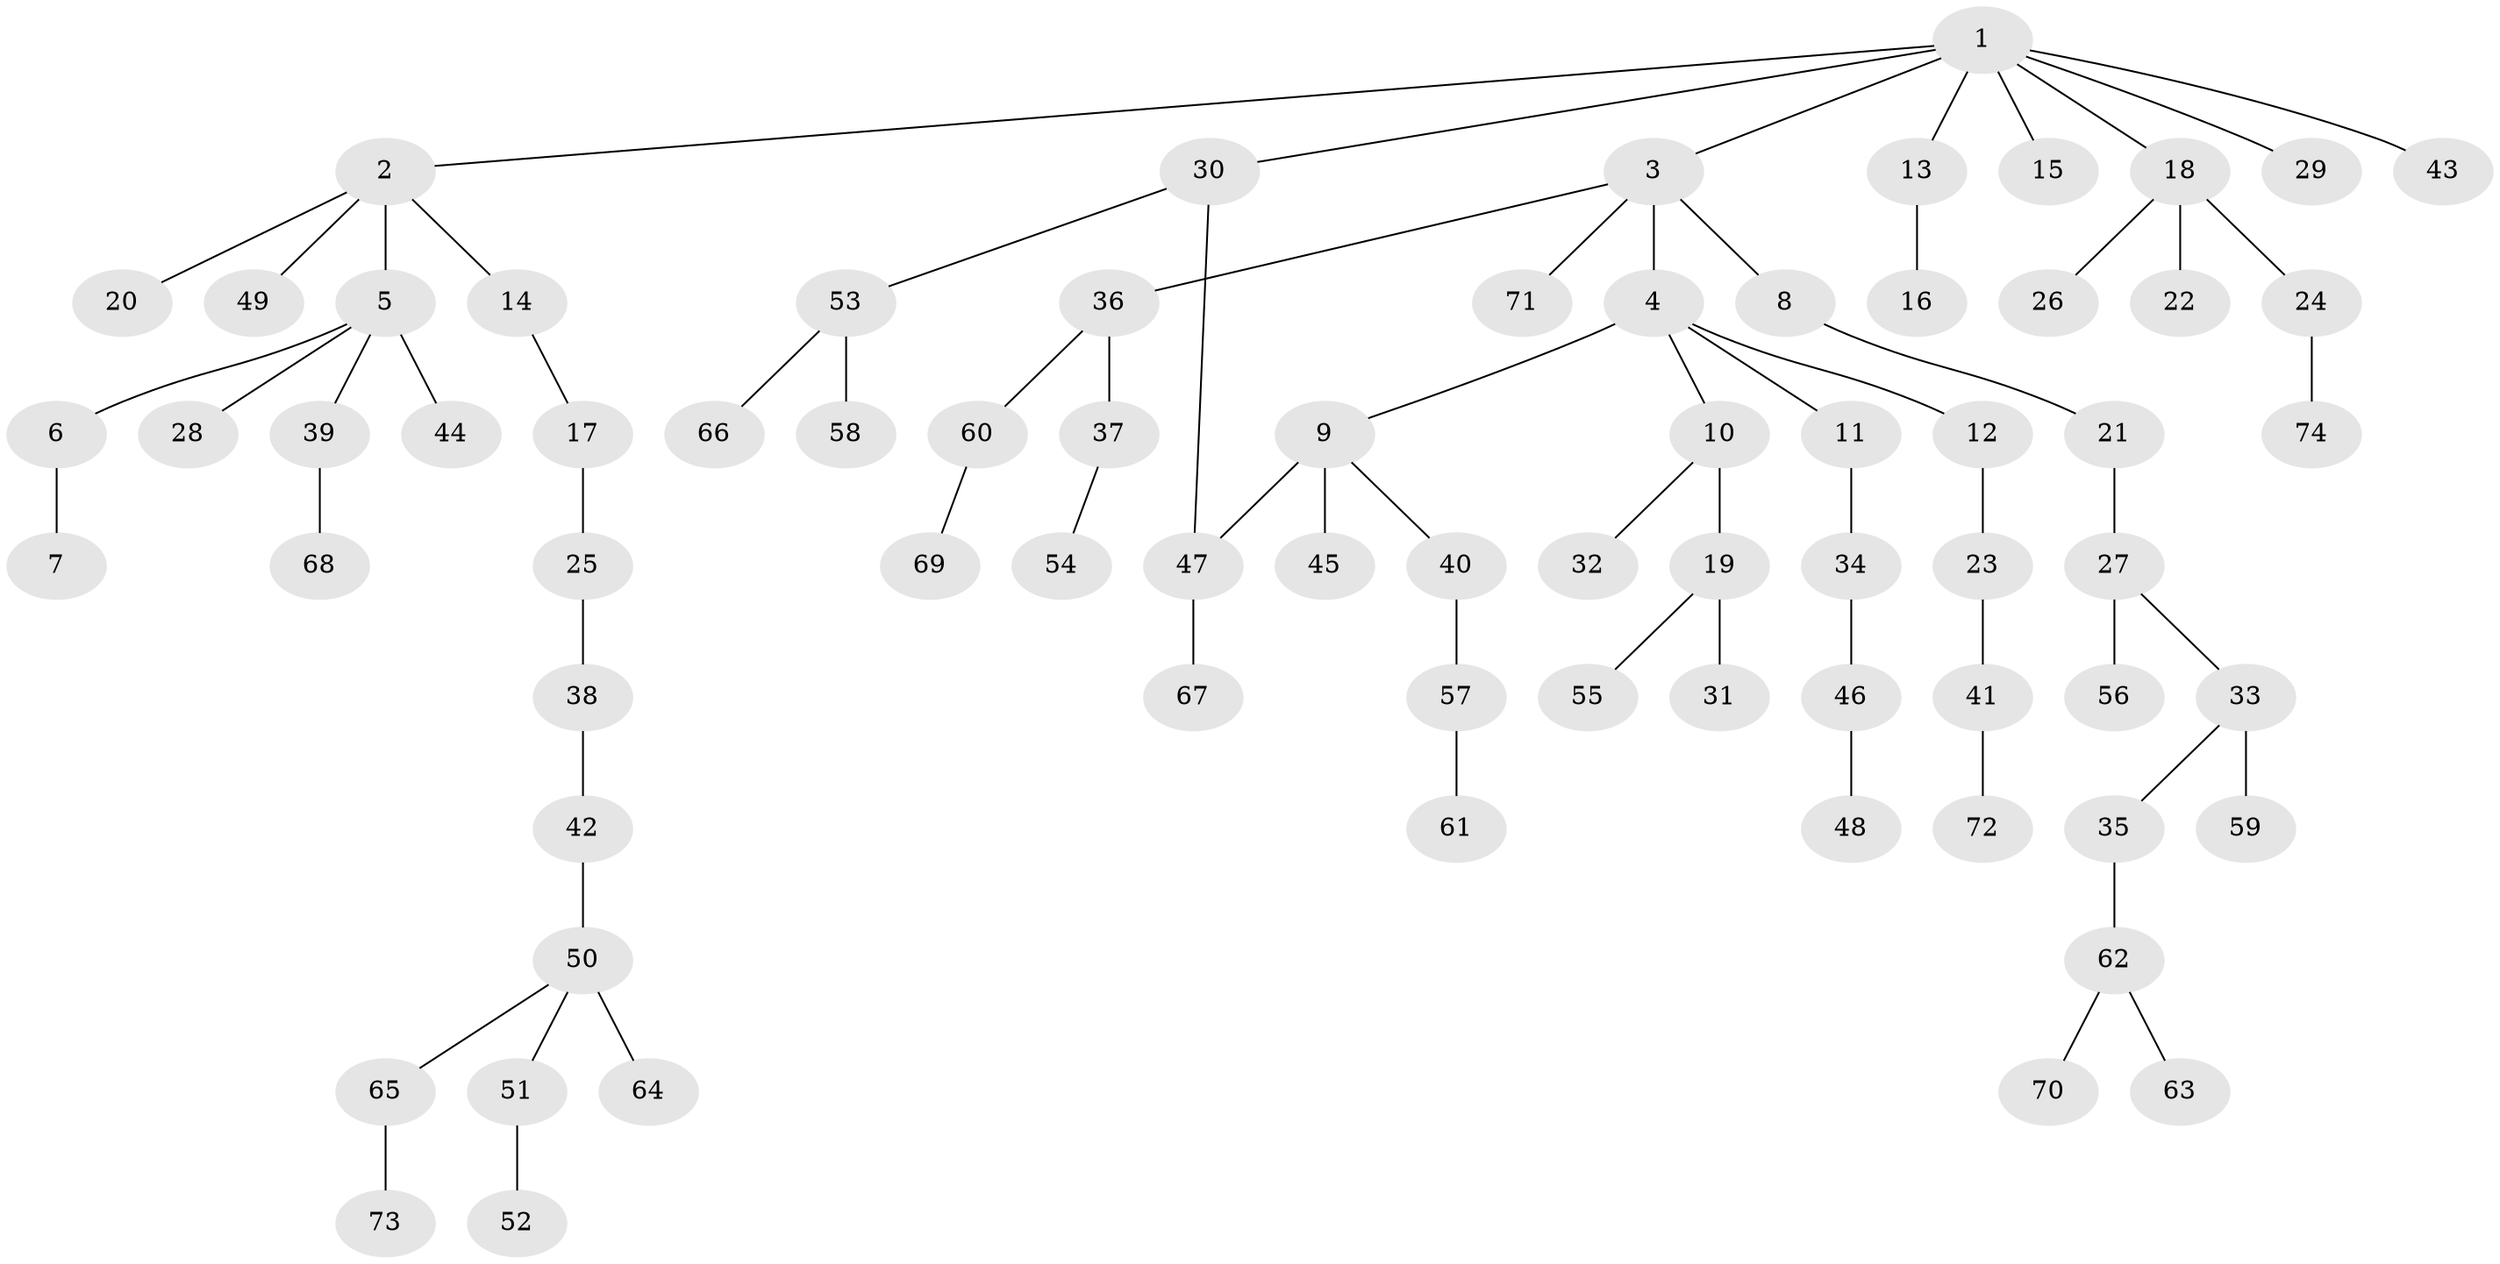 // original degree distribution, {9: 0.006756756756756757, 6: 0.033783783783783786, 2: 0.18243243243243243, 3: 0.14864864864864866, 1: 0.5337837837837838, 4: 0.08108108108108109, 5: 0.013513513513513514}
// Generated by graph-tools (version 1.1) at 2025/43/03/06/25 01:43:19]
// undirected, 74 vertices, 74 edges
graph export_dot {
graph [start="1"]
  node [color=gray90,style=filled];
  1;
  2;
  3;
  4;
  5;
  6;
  7;
  8;
  9;
  10;
  11;
  12;
  13;
  14;
  15;
  16;
  17;
  18;
  19;
  20;
  21;
  22;
  23;
  24;
  25;
  26;
  27;
  28;
  29;
  30;
  31;
  32;
  33;
  34;
  35;
  36;
  37;
  38;
  39;
  40;
  41;
  42;
  43;
  44;
  45;
  46;
  47;
  48;
  49;
  50;
  51;
  52;
  53;
  54;
  55;
  56;
  57;
  58;
  59;
  60;
  61;
  62;
  63;
  64;
  65;
  66;
  67;
  68;
  69;
  70;
  71;
  72;
  73;
  74;
  1 -- 2 [weight=1.0];
  1 -- 3 [weight=1.0];
  1 -- 13 [weight=1.0];
  1 -- 15 [weight=1.0];
  1 -- 18 [weight=1.0];
  1 -- 29 [weight=1.0];
  1 -- 30 [weight=1.0];
  1 -- 43 [weight=1.0];
  2 -- 5 [weight=1.0];
  2 -- 14 [weight=1.0];
  2 -- 20 [weight=1.0];
  2 -- 49 [weight=1.0];
  3 -- 4 [weight=1.0];
  3 -- 8 [weight=1.0];
  3 -- 36 [weight=1.0];
  3 -- 71 [weight=1.0];
  4 -- 9 [weight=1.0];
  4 -- 10 [weight=1.0];
  4 -- 11 [weight=1.0];
  4 -- 12 [weight=1.0];
  5 -- 6 [weight=1.0];
  5 -- 28 [weight=1.0];
  5 -- 39 [weight=1.0];
  5 -- 44 [weight=1.0];
  6 -- 7 [weight=1.0];
  8 -- 21 [weight=1.0];
  9 -- 40 [weight=1.0];
  9 -- 45 [weight=2.0];
  9 -- 47 [weight=1.0];
  10 -- 19 [weight=3.0];
  10 -- 32 [weight=1.0];
  11 -- 34 [weight=1.0];
  12 -- 23 [weight=2.0];
  13 -- 16 [weight=3.0];
  14 -- 17 [weight=1.0];
  17 -- 25 [weight=1.0];
  18 -- 22 [weight=1.0];
  18 -- 24 [weight=1.0];
  18 -- 26 [weight=1.0];
  19 -- 31 [weight=1.0];
  19 -- 55 [weight=1.0];
  21 -- 27 [weight=1.0];
  23 -- 41 [weight=1.0];
  24 -- 74 [weight=1.0];
  25 -- 38 [weight=1.0];
  27 -- 33 [weight=1.0];
  27 -- 56 [weight=1.0];
  30 -- 47 [weight=1.0];
  30 -- 53 [weight=1.0];
  33 -- 35 [weight=1.0];
  33 -- 59 [weight=2.0];
  34 -- 46 [weight=1.0];
  35 -- 62 [weight=1.0];
  36 -- 37 [weight=1.0];
  36 -- 60 [weight=1.0];
  37 -- 54 [weight=1.0];
  38 -- 42 [weight=1.0];
  39 -- 68 [weight=1.0];
  40 -- 57 [weight=1.0];
  41 -- 72 [weight=1.0];
  42 -- 50 [weight=1.0];
  46 -- 48 [weight=1.0];
  47 -- 67 [weight=1.0];
  50 -- 51 [weight=1.0];
  50 -- 64 [weight=2.0];
  50 -- 65 [weight=1.0];
  51 -- 52 [weight=1.0];
  53 -- 58 [weight=1.0];
  53 -- 66 [weight=1.0];
  57 -- 61 [weight=1.0];
  60 -- 69 [weight=1.0];
  62 -- 63 [weight=1.0];
  62 -- 70 [weight=1.0];
  65 -- 73 [weight=1.0];
}

